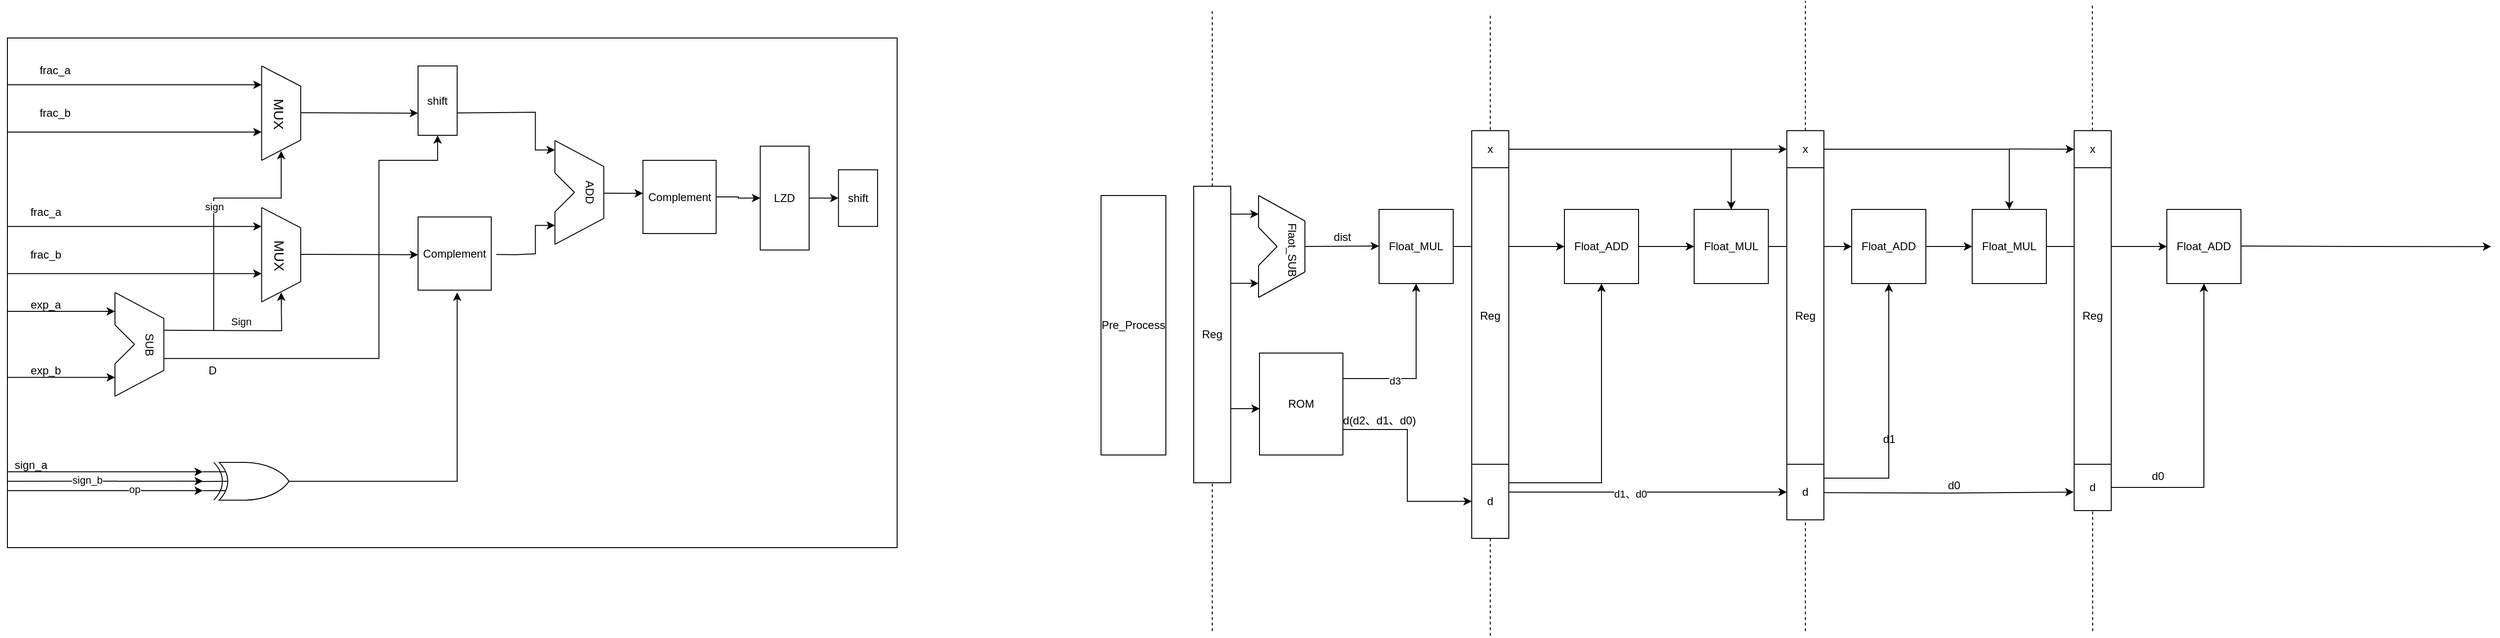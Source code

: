 <mxfile version="22.1.2" type="device">
  <diagram name="Page-1" id="doDastdoEOmTKRFv8Jxt">
    <mxGraphModel dx="2595" dy="618" grid="1" gridSize="10" guides="1" tooltips="1" connect="1" arrows="1" fold="1" page="1" pageScale="1" pageWidth="850" pageHeight="1100" math="0" shadow="0">
      <root>
        <mxCell id="0" />
        <mxCell id="1" parent="0" />
        <mxCell id="LHvr_J-ciVx7S9QtgNXV-1" value="Pre_Process" style="rounded=0;whiteSpace=wrap;html=1;" parent="1" vertex="1">
          <mxGeometry y="230" width="70" height="280" as="geometry" />
        </mxCell>
        <mxCell id="LHvr_J-ciVx7S9QtgNXV-3" value="" style="group" parent="1" vertex="1" connectable="0">
          <mxGeometry x="170" y="230" width="91" height="110" as="geometry" />
        </mxCell>
        <mxCell id="LHvr_J-ciVx7S9QtgNXV-4" value="" style="endArrow=none;html=1;rounded=0;" parent="LHvr_J-ciVx7S9QtgNXV-3" edge="1">
          <mxGeometry width="50" height="50" relative="1" as="geometry">
            <mxPoint as="sourcePoint" />
            <mxPoint x="50" y="27.5" as="targetPoint" />
          </mxGeometry>
        </mxCell>
        <mxCell id="LHvr_J-ciVx7S9QtgNXV-5" value="" style="endArrow=none;html=1;rounded=0;" parent="LHvr_J-ciVx7S9QtgNXV-3" edge="1">
          <mxGeometry width="50" height="50" relative="1" as="geometry">
            <mxPoint x="50" y="82.5" as="sourcePoint" />
            <mxPoint x="50" y="27.5" as="targetPoint" />
          </mxGeometry>
        </mxCell>
        <mxCell id="LHvr_J-ciVx7S9QtgNXV-6" value="" style="endArrow=none;html=1;rounded=0;" parent="LHvr_J-ciVx7S9QtgNXV-3" edge="1">
          <mxGeometry width="50" height="50" relative="1" as="geometry">
            <mxPoint y="34.375" as="sourcePoint" />
            <mxPoint as="targetPoint" />
          </mxGeometry>
        </mxCell>
        <mxCell id="LHvr_J-ciVx7S9QtgNXV-7" value="" style="endArrow=none;html=1;rounded=0;" parent="LHvr_J-ciVx7S9QtgNXV-3" edge="1">
          <mxGeometry width="50" height="50" relative="1" as="geometry">
            <mxPoint y="110" as="sourcePoint" />
            <mxPoint y="75.625" as="targetPoint" />
          </mxGeometry>
        </mxCell>
        <mxCell id="LHvr_J-ciVx7S9QtgNXV-8" value="" style="endArrow=none;html=1;rounded=0;" parent="LHvr_J-ciVx7S9QtgNXV-3" edge="1">
          <mxGeometry width="50" height="50" relative="1" as="geometry">
            <mxPoint y="110" as="sourcePoint" />
            <mxPoint x="50" y="82.5" as="targetPoint" />
          </mxGeometry>
        </mxCell>
        <mxCell id="LHvr_J-ciVx7S9QtgNXV-9" value="" style="endArrow=none;html=1;rounded=0;" parent="LHvr_J-ciVx7S9QtgNXV-3" edge="1">
          <mxGeometry width="50" height="50" relative="1" as="geometry">
            <mxPoint y="75.625" as="sourcePoint" />
            <mxPoint x="20" y="55" as="targetPoint" />
          </mxGeometry>
        </mxCell>
        <mxCell id="LHvr_J-ciVx7S9QtgNXV-10" value="" style="endArrow=none;html=1;rounded=0;" parent="LHvr_J-ciVx7S9QtgNXV-3" edge="1">
          <mxGeometry width="50" height="50" relative="1" as="geometry">
            <mxPoint y="34.375" as="sourcePoint" />
            <mxPoint x="20" y="55" as="targetPoint" />
          </mxGeometry>
        </mxCell>
        <mxCell id="LHvr_J-ciVx7S9QtgNXV-11" value="&lt;span style=&quot;white-space: pre;&quot;&gt;&#x9;&lt;/span&gt;Flaot_SUB" style="text;html=1;align=center;verticalAlign=middle;resizable=0;points=[];autosize=1;strokeColor=none;fillColor=none;rotation=90;" parent="LHvr_J-ciVx7S9QtgNXV-3" vertex="1">
          <mxGeometry x="-19" y="30" width="110" height="30" as="geometry" />
        </mxCell>
        <mxCell id="LHvr_J-ciVx7S9QtgNXV-97" style="edgeStyle=orthogonalEdgeStyle;rounded=0;orthogonalLoop=1;jettySize=auto;html=1;exitX=1;exitY=0.75;exitDx=0;exitDy=0;" parent="1" source="LHvr_J-ciVx7S9QtgNXV-12" edge="1">
          <mxGeometry relative="1" as="geometry">
            <mxPoint x="250.286" y="482.286" as="targetPoint" />
          </mxGeometry>
        </mxCell>
        <mxCell id="LHvr_J-ciVx7S9QtgNXV-102" style="edgeStyle=orthogonalEdgeStyle;rounded=0;orthogonalLoop=1;jettySize=auto;html=1;exitX=1;exitY=0.75;exitDx=0;exitDy=0;entryX=0;entryY=0.5;entryDx=0;entryDy=0;" parent="1" source="LHvr_J-ciVx7S9QtgNXV-12" target="LHvr_J-ciVx7S9QtgNXV-100" edge="1">
          <mxGeometry relative="1" as="geometry" />
        </mxCell>
        <mxCell id="LHvr_J-ciVx7S9QtgNXV-12" value="ROM" style="rounded=0;whiteSpace=wrap;html=1;" parent="1" vertex="1">
          <mxGeometry x="171.0" y="400" width="90" height="110" as="geometry" />
        </mxCell>
        <mxCell id="LHvr_J-ciVx7S9QtgNXV-46" style="edgeStyle=orthogonalEdgeStyle;rounded=0;orthogonalLoop=1;jettySize=auto;html=1;exitX=1;exitY=0.5;exitDx=0;exitDy=0;entryX=0;entryY=0.5;entryDx=0;entryDy=0;" parent="1" source="LHvr_J-ciVx7S9QtgNXV-20" target="LHvr_J-ciVx7S9QtgNXV-42" edge="1">
          <mxGeometry relative="1" as="geometry" />
        </mxCell>
        <mxCell id="LHvr_J-ciVx7S9QtgNXV-20" value="Float_MUL" style="whiteSpace=wrap;html=1;aspect=fixed;" parent="1" vertex="1">
          <mxGeometry x="300" y="245" width="80" height="80" as="geometry" />
        </mxCell>
        <mxCell id="LHvr_J-ciVx7S9QtgNXV-22" style="edgeStyle=orthogonalEdgeStyle;rounded=0;orthogonalLoop=1;jettySize=auto;html=1;exitX=1;exitY=0.25;exitDx=0;exitDy=0;entryX=0.5;entryY=1;entryDx=0;entryDy=0;" parent="1" source="LHvr_J-ciVx7S9QtgNXV-12" target="LHvr_J-ciVx7S9QtgNXV-20" edge="1">
          <mxGeometry relative="1" as="geometry">
            <mxPoint x="340" y="400.0" as="sourcePoint" />
          </mxGeometry>
        </mxCell>
        <mxCell id="LHvr_J-ciVx7S9QtgNXV-96" value="d3" style="edgeLabel;html=1;align=center;verticalAlign=middle;resizable=0;points=[];" parent="LHvr_J-ciVx7S9QtgNXV-22" vertex="1" connectable="0">
          <mxGeometry x="-0.39" y="-2" relative="1" as="geometry">
            <mxPoint as="offset" />
          </mxGeometry>
        </mxCell>
        <mxCell id="LHvr_J-ciVx7S9QtgNXV-23" value="" style="edgeStyle=none;orthogonalLoop=1;jettySize=auto;html=1;rounded=0;exitX=0.591;exitY=0.05;exitDx=0;exitDy=0;exitPerimeter=0;entryX=0;entryY=0.5;entryDx=0;entryDy=0;" parent="1" source="LHvr_J-ciVx7S9QtgNXV-11" edge="1">
          <mxGeometry width="80" relative="1" as="geometry">
            <mxPoint x="221" y="285.5" as="sourcePoint" />
            <mxPoint x="300" y="284.5" as="targetPoint" />
            <Array as="points" />
          </mxGeometry>
        </mxCell>
        <mxCell id="LHvr_J-ciVx7S9QtgNXV-73" style="edgeStyle=orthogonalEdgeStyle;rounded=0;orthogonalLoop=1;jettySize=auto;html=1;exitX=1;exitY=0.5;exitDx=0;exitDy=0;entryX=0;entryY=0.5;entryDx=0;entryDy=0;" parent="1" source="LHvr_J-ciVx7S9QtgNXV-42" target="LHvr_J-ciVx7S9QtgNXV-72" edge="1">
          <mxGeometry relative="1" as="geometry" />
        </mxCell>
        <mxCell id="LHvr_J-ciVx7S9QtgNXV-42" value="Float_ADD" style="whiteSpace=wrap;html=1;aspect=fixed;" parent="1" vertex="1">
          <mxGeometry x="500" y="245" width="80" height="80" as="geometry" />
        </mxCell>
        <mxCell id="LHvr_J-ciVx7S9QtgNXV-84" style="edgeStyle=orthogonalEdgeStyle;rounded=0;orthogonalLoop=1;jettySize=auto;html=1;exitX=1;exitY=0.5;exitDx=0;exitDy=0;entryX=0.5;entryY=1;entryDx=0;entryDy=0;" parent="1" source="LHvr_J-ciVx7S9QtgNXV-117" target="LHvr_J-ciVx7S9QtgNXV-82" edge="1">
          <mxGeometry relative="1" as="geometry">
            <mxPoint x="1270" y="470.0" as="sourcePoint" />
          </mxGeometry>
        </mxCell>
        <mxCell id="LHvr_J-ciVx7S9QtgNXV-74" style="edgeStyle=orthogonalEdgeStyle;rounded=0;orthogonalLoop=1;jettySize=auto;html=1;entryX=0.5;entryY=0;entryDx=0;entryDy=0;" parent="1" target="LHvr_J-ciVx7S9QtgNXV-72" edge="1">
          <mxGeometry relative="1" as="geometry">
            <mxPoint x="680" y="210" as="sourcePoint" />
          </mxGeometry>
        </mxCell>
        <mxCell id="LHvr_J-ciVx7S9QtgNXV-77" style="edgeStyle=orthogonalEdgeStyle;rounded=0;orthogonalLoop=1;jettySize=auto;html=1;exitX=1;exitY=0.5;exitDx=0;exitDy=0;entryX=0;entryY=0.5;entryDx=0;entryDy=0;" parent="1" source="LHvr_J-ciVx7S9QtgNXV-72" target="LHvr_J-ciVx7S9QtgNXV-75" edge="1">
          <mxGeometry relative="1" as="geometry" />
        </mxCell>
        <mxCell id="LHvr_J-ciVx7S9QtgNXV-72" value="Float_MUL" style="whiteSpace=wrap;html=1;aspect=fixed;" parent="1" vertex="1">
          <mxGeometry x="640" y="245" width="80" height="80" as="geometry" />
        </mxCell>
        <mxCell id="LHvr_J-ciVx7S9QtgNXV-79" style="edgeStyle=orthogonalEdgeStyle;rounded=0;orthogonalLoop=1;jettySize=auto;html=1;exitX=1;exitY=0.5;exitDx=0;exitDy=0;" parent="1" source="LHvr_J-ciVx7S9QtgNXV-75" target="LHvr_J-ciVx7S9QtgNXV-78" edge="1">
          <mxGeometry relative="1" as="geometry" />
        </mxCell>
        <mxCell id="LHvr_J-ciVx7S9QtgNXV-75" value="Float_ADD" style="whiteSpace=wrap;html=1;aspect=fixed;" parent="1" vertex="1">
          <mxGeometry x="810" y="245" width="80" height="80" as="geometry" />
        </mxCell>
        <mxCell id="LHvr_J-ciVx7S9QtgNXV-85" style="edgeStyle=orthogonalEdgeStyle;rounded=0;orthogonalLoop=1;jettySize=auto;html=1;exitX=1;exitY=0.5;exitDx=0;exitDy=0;entryX=0;entryY=0.5;entryDx=0;entryDy=0;" parent="1" source="LHvr_J-ciVx7S9QtgNXV-78" target="LHvr_J-ciVx7S9QtgNXV-82" edge="1">
          <mxGeometry relative="1" as="geometry" />
        </mxCell>
        <mxCell id="LHvr_J-ciVx7S9QtgNXV-78" value="Float_MUL" style="whiteSpace=wrap;html=1;aspect=fixed;" parent="1" vertex="1">
          <mxGeometry x="940" y="245" width="80" height="80" as="geometry" />
        </mxCell>
        <mxCell id="LHvr_J-ciVx7S9QtgNXV-86" style="edgeStyle=orthogonalEdgeStyle;rounded=0;orthogonalLoop=1;jettySize=auto;html=1;exitX=1;exitY=0.5;exitDx=0;exitDy=0;" parent="1" edge="1">
          <mxGeometry relative="1" as="geometry">
            <mxPoint x="1500" y="285.078" as="targetPoint" />
            <mxPoint x="1230" y="284.49" as="sourcePoint" />
          </mxGeometry>
        </mxCell>
        <mxCell id="LHvr_J-ciVx7S9QtgNXV-82" value="Float_ADD" style="whiteSpace=wrap;html=1;aspect=fixed;" parent="1" vertex="1">
          <mxGeometry x="1150" y="245" width="80" height="80" as="geometry" />
        </mxCell>
        <mxCell id="LHvr_J-ciVx7S9QtgNXV-88" value="" style="endArrow=none;dashed=1;html=1;rounded=0;" parent="1" edge="1">
          <mxGeometry width="50" height="50" relative="1" as="geometry">
            <mxPoint x="120" y="700" as="sourcePoint" />
            <mxPoint x="120" y="30" as="targetPoint" />
          </mxGeometry>
        </mxCell>
        <mxCell id="LHvr_J-ciVx7S9QtgNXV-90" value="" style="endArrow=none;dashed=1;html=1;rounded=0;" parent="1" edge="1">
          <mxGeometry width="50" height="50" relative="1" as="geometry">
            <mxPoint x="420" y="705" as="sourcePoint" />
            <mxPoint x="420" y="35" as="targetPoint" />
          </mxGeometry>
        </mxCell>
        <mxCell id="LHvr_J-ciVx7S9QtgNXV-91" value="" style="endArrow=none;dashed=1;html=1;rounded=0;" parent="1" source="LHvr_J-ciVx7S9QtgNXV-105" edge="1">
          <mxGeometry width="50" height="50" relative="1" as="geometry">
            <mxPoint x="760" y="690" as="sourcePoint" />
            <mxPoint x="760" y="20" as="targetPoint" />
          </mxGeometry>
        </mxCell>
        <mxCell id="LHvr_J-ciVx7S9QtgNXV-92" value="" style="endArrow=none;dashed=1;html=1;rounded=0;" parent="1" edge="1">
          <mxGeometry width="50" height="50" relative="1" as="geometry">
            <mxPoint x="1070" y="700" as="sourcePoint" />
            <mxPoint x="1069.66" y="25" as="targetPoint" />
          </mxGeometry>
        </mxCell>
        <mxCell id="LHvr_J-ciVx7S9QtgNXV-93" value="Reg" style="rounded=0;whiteSpace=wrap;html=1;" parent="1" vertex="1">
          <mxGeometry x="400" y="200" width="40" height="320" as="geometry" />
        </mxCell>
        <mxCell id="LHvr_J-ciVx7S9QtgNXV-116" style="edgeStyle=orthogonalEdgeStyle;rounded=0;orthogonalLoop=1;jettySize=auto;html=1;exitX=1;exitY=0.5;exitDx=0;exitDy=0;entryX=0.5;entryY=0;entryDx=0;entryDy=0;" parent="1" source="LHvr_J-ciVx7S9QtgNXV-99" target="LHvr_J-ciVx7S9QtgNXV-72" edge="1">
          <mxGeometry relative="1" as="geometry" />
        </mxCell>
        <mxCell id="LHvr_J-ciVx7S9QtgNXV-99" value="x" style="rounded=0;whiteSpace=wrap;html=1;" parent="1" vertex="1">
          <mxGeometry x="400" y="160" width="40" height="40" as="geometry" />
        </mxCell>
        <mxCell id="LHvr_J-ciVx7S9QtgNXV-113" style="edgeStyle=orthogonalEdgeStyle;rounded=0;orthogonalLoop=1;jettySize=auto;html=1;exitX=1;exitY=0.25;exitDx=0;exitDy=0;entryX=0.5;entryY=1;entryDx=0;entryDy=0;" parent="1" source="LHvr_J-ciVx7S9QtgNXV-100" target="LHvr_J-ciVx7S9QtgNXV-42" edge="1">
          <mxGeometry relative="1" as="geometry" />
        </mxCell>
        <mxCell id="LHvr_J-ciVx7S9QtgNXV-100" value="d" style="rounded=0;whiteSpace=wrap;html=1;" parent="1" vertex="1">
          <mxGeometry x="400" y="520" width="40" height="80" as="geometry" />
        </mxCell>
        <mxCell id="LHvr_J-ciVx7S9QtgNXV-103" value="d(d2、d1、d0)" style="text;html=1;align=center;verticalAlign=middle;resizable=0;points=[];autosize=1;strokeColor=none;fillColor=none;" parent="1" vertex="1">
          <mxGeometry x="250" y="458" width="100" height="30" as="geometry" />
        </mxCell>
        <mxCell id="LHvr_J-ciVx7S9QtgNXV-107" value="" style="endArrow=none;dashed=1;html=1;rounded=0;" parent="1" target="LHvr_J-ciVx7S9QtgNXV-104" edge="1">
          <mxGeometry width="50" height="50" relative="1" as="geometry">
            <mxPoint x="760" y="700" as="sourcePoint" />
            <mxPoint x="760" y="20" as="targetPoint" />
          </mxGeometry>
        </mxCell>
        <mxCell id="LHvr_J-ciVx7S9QtgNXV-114" style="edgeStyle=orthogonalEdgeStyle;rounded=0;orthogonalLoop=1;jettySize=auto;html=1;exitX=1;exitY=0.25;exitDx=0;exitDy=0;entryX=0.5;entryY=1;entryDx=0;entryDy=0;" parent="1" source="LHvr_J-ciVx7S9QtgNXV-106" target="LHvr_J-ciVx7S9QtgNXV-75" edge="1">
          <mxGeometry relative="1" as="geometry" />
        </mxCell>
        <mxCell id="LHvr_J-ciVx7S9QtgNXV-106" value="d" style="rounded=0;whiteSpace=wrap;html=1;" parent="1" vertex="1">
          <mxGeometry x="740" y="520" width="40" height="60" as="geometry" />
        </mxCell>
        <mxCell id="LHvr_J-ciVx7S9QtgNXV-104" value="Reg" style="rounded=0;whiteSpace=wrap;html=1;" parent="1" vertex="1">
          <mxGeometry x="740" y="200" width="40" height="320" as="geometry" />
        </mxCell>
        <mxCell id="LHvr_J-ciVx7S9QtgNXV-108" value="" style="endArrow=none;dashed=1;html=1;rounded=0;" parent="1" source="LHvr_J-ciVx7S9QtgNXV-104" target="LHvr_J-ciVx7S9QtgNXV-105" edge="1">
          <mxGeometry width="50" height="50" relative="1" as="geometry">
            <mxPoint x="760" y="205" as="sourcePoint" />
            <mxPoint x="760" y="20" as="targetPoint" />
          </mxGeometry>
        </mxCell>
        <mxCell id="LHvr_J-ciVx7S9QtgNXV-115" style="edgeStyle=orthogonalEdgeStyle;rounded=0;orthogonalLoop=1;jettySize=auto;html=1;exitX=1;exitY=0.5;exitDx=0;exitDy=0;entryX=0.5;entryY=0;entryDx=0;entryDy=0;" parent="1" source="LHvr_J-ciVx7S9QtgNXV-105" target="LHvr_J-ciVx7S9QtgNXV-78" edge="1">
          <mxGeometry relative="1" as="geometry">
            <mxPoint x="1000.0" y="210.0" as="targetPoint" />
          </mxGeometry>
        </mxCell>
        <mxCell id="LHvr_J-ciVx7S9QtgNXV-105" value="x" style="rounded=0;whiteSpace=wrap;html=1;" parent="1" vertex="1">
          <mxGeometry x="740" y="160" width="40" height="40" as="geometry" />
        </mxCell>
        <mxCell id="LHvr_J-ciVx7S9QtgNXV-110" value="" style="edgeStyle=none;orthogonalLoop=1;jettySize=auto;html=1;rounded=0;exitX=1.005;exitY=0.375;exitDx=0;exitDy=0;exitPerimeter=0;" parent="1" source="LHvr_J-ciVx7S9QtgNXV-100" target="LHvr_J-ciVx7S9QtgNXV-106" edge="1">
          <mxGeometry width="80" relative="1" as="geometry">
            <mxPoint x="460" y="550" as="sourcePoint" />
            <mxPoint x="700" y="540" as="targetPoint" />
            <Array as="points" />
          </mxGeometry>
        </mxCell>
        <mxCell id="LHvr_J-ciVx7S9QtgNXV-112" value="d1、d0" style="edgeLabel;html=1;align=center;verticalAlign=middle;resizable=0;points=[];" parent="LHvr_J-ciVx7S9QtgNXV-110" vertex="1" connectable="0">
          <mxGeometry x="-0.125" y="-2" relative="1" as="geometry">
            <mxPoint as="offset" />
          </mxGeometry>
        </mxCell>
        <mxCell id="LHvr_J-ciVx7S9QtgNXV-117" value="d" style="rounded=0;whiteSpace=wrap;html=1;" parent="1" vertex="1">
          <mxGeometry x="1050" y="520" width="40" height="50" as="geometry" />
        </mxCell>
        <mxCell id="LHvr_J-ciVx7S9QtgNXV-118" value="Reg" style="rounded=0;whiteSpace=wrap;html=1;" parent="1" vertex="1">
          <mxGeometry x="1050" y="200" width="40" height="320" as="geometry" />
        </mxCell>
        <mxCell id="LHvr_J-ciVx7S9QtgNXV-119" value="x" style="rounded=0;whiteSpace=wrap;html=1;" parent="1" vertex="1">
          <mxGeometry x="1050" y="160" width="40" height="40" as="geometry" />
        </mxCell>
        <mxCell id="LHvr_J-ciVx7S9QtgNXV-120" style="edgeStyle=orthogonalEdgeStyle;rounded=0;orthogonalLoop=1;jettySize=auto;html=1;exitX=1;exitY=0.5;exitDx=0;exitDy=0;entryX=-0.015;entryY=0.589;entryDx=0;entryDy=0;entryPerimeter=0;" parent="1" edge="1">
          <mxGeometry relative="1" as="geometry">
            <mxPoint x="780" y="550.6" as="sourcePoint" />
            <mxPoint x="1049.4" y="550.05" as="targetPoint" />
          </mxGeometry>
        </mxCell>
        <mxCell id="LHvr_J-ciVx7S9QtgNXV-121" value="d0" style="text;html=1;align=center;verticalAlign=middle;resizable=0;points=[];autosize=1;strokeColor=none;fillColor=none;" parent="1" vertex="1">
          <mxGeometry x="900" y="528" width="40" height="30" as="geometry" />
        </mxCell>
        <mxCell id="LHvr_J-ciVx7S9QtgNXV-122" value="" style="edgeStyle=none;orthogonalLoop=1;jettySize=auto;html=1;rounded=0;entryX=0;entryY=0.5;entryDx=0;entryDy=0;" parent="1" target="LHvr_J-ciVx7S9QtgNXV-105" edge="1">
          <mxGeometry width="80" relative="1" as="geometry">
            <mxPoint x="680" y="180" as="sourcePoint" />
            <mxPoint x="700" y="150" as="targetPoint" />
            <Array as="points" />
          </mxGeometry>
        </mxCell>
        <mxCell id="LHvr_J-ciVx7S9QtgNXV-123" value="" style="edgeStyle=none;orthogonalLoop=1;jettySize=auto;html=1;rounded=0;entryX=0;entryY=0.5;entryDx=0;entryDy=0;" parent="1" target="LHvr_J-ciVx7S9QtgNXV-119" edge="1">
          <mxGeometry width="80" relative="1" as="geometry">
            <mxPoint x="980" y="179.76" as="sourcePoint" />
            <mxPoint x="1040" y="179.76" as="targetPoint" />
            <Array as="points" />
          </mxGeometry>
        </mxCell>
        <mxCell id="LHvr_J-ciVx7S9QtgNXV-124" value="d1" style="text;html=1;align=center;verticalAlign=middle;resizable=0;points=[];autosize=1;strokeColor=none;fillColor=none;" parent="1" vertex="1">
          <mxGeometry x="830" y="478" width="40" height="30" as="geometry" />
        </mxCell>
        <mxCell id="LHvr_J-ciVx7S9QtgNXV-125" value="d0" style="text;html=1;align=center;verticalAlign=middle;resizable=0;points=[];autosize=1;strokeColor=none;fillColor=none;" parent="1" vertex="1">
          <mxGeometry x="1120" y="518" width="40" height="30" as="geometry" />
        </mxCell>
        <mxCell id="LHvr_J-ciVx7S9QtgNXV-126" value="Reg" style="rounded=0;whiteSpace=wrap;html=1;" parent="1" vertex="1">
          <mxGeometry x="100" y="220" width="40" height="320" as="geometry" />
        </mxCell>
        <mxCell id="LHvr_J-ciVx7S9QtgNXV-127" value="" style="edgeStyle=none;orthogonalLoop=1;jettySize=auto;html=1;rounded=0;exitX=1.004;exitY=0.094;exitDx=0;exitDy=0;exitPerimeter=0;" parent="1" source="LHvr_J-ciVx7S9QtgNXV-126" edge="1">
          <mxGeometry width="80" relative="1" as="geometry">
            <mxPoint x="140" y="245.0" as="sourcePoint" />
            <mxPoint x="170" y="250" as="targetPoint" />
            <Array as="points" />
          </mxGeometry>
        </mxCell>
        <mxCell id="LHvr_J-ciVx7S9QtgNXV-128" value="" style="edgeStyle=none;orthogonalLoop=1;jettySize=auto;html=1;rounded=0;exitX=1.004;exitY=0.094;exitDx=0;exitDy=0;exitPerimeter=0;" parent="1" edge="1">
          <mxGeometry width="80" relative="1" as="geometry">
            <mxPoint x="140" y="324.81" as="sourcePoint" />
            <mxPoint x="170" y="324.81" as="targetPoint" />
            <Array as="points" />
          </mxGeometry>
        </mxCell>
        <mxCell id="LHvr_J-ciVx7S9QtgNXV-129" style="edgeStyle=orthogonalEdgeStyle;rounded=0;orthogonalLoop=1;jettySize=auto;html=1;exitX=1;exitY=0.75;exitDx=0;exitDy=0;entryX=0.003;entryY=0.549;entryDx=0;entryDy=0;entryPerimeter=0;" parent="1" source="LHvr_J-ciVx7S9QtgNXV-126" target="LHvr_J-ciVx7S9QtgNXV-12" edge="1">
          <mxGeometry relative="1" as="geometry" />
        </mxCell>
        <mxCell id="LHvr_J-ciVx7S9QtgNXV-339" value="" style="group" parent="1" vertex="1" connectable="0">
          <mxGeometry x="-1180" y="60" width="960" height="550" as="geometry" />
        </mxCell>
        <mxCell id="LHvr_J-ciVx7S9QtgNXV-201" value="" style="rounded=0;whiteSpace=wrap;html=1;" parent="LHvr_J-ciVx7S9QtgNXV-339" vertex="1">
          <mxGeometry width="960" height="550" as="geometry" />
        </mxCell>
        <mxCell id="LHvr_J-ciVx7S9QtgNXV-269" value="" style="group" parent="LHvr_J-ciVx7S9QtgNXV-339" vertex="1" connectable="0">
          <mxGeometry y="19.996" width="938.901" height="478.704" as="geometry" />
        </mxCell>
        <mxCell id="LHvr_J-ciVx7S9QtgNXV-270" value="" style="group" parent="LHvr_J-ciVx7S9QtgNXV-269" vertex="1" connectable="0">
          <mxGeometry width="938.901" height="478.704" as="geometry" />
        </mxCell>
        <mxCell id="LHvr_J-ciVx7S9QtgNXV-271" value="" style="group" parent="LHvr_J-ciVx7S9QtgNXV-270" vertex="1" connectable="0">
          <mxGeometry x="116.044" y="254.63" width="64.352" height="112.037" as="geometry" />
        </mxCell>
        <mxCell id="LHvr_J-ciVx7S9QtgNXV-272" value="" style="endArrow=none;html=1;rounded=0;" parent="LHvr_J-ciVx7S9QtgNXV-271" edge="1">
          <mxGeometry width="50" height="50" relative="1" as="geometry">
            <mxPoint as="sourcePoint" />
            <mxPoint x="52.747" y="28.009" as="targetPoint" />
          </mxGeometry>
        </mxCell>
        <mxCell id="LHvr_J-ciVx7S9QtgNXV-273" value="" style="endArrow=none;html=1;rounded=0;" parent="LHvr_J-ciVx7S9QtgNXV-271" edge="1">
          <mxGeometry width="50" height="50" relative="1" as="geometry">
            <mxPoint x="52.747" y="84.028" as="sourcePoint" />
            <mxPoint x="52.747" y="28.009" as="targetPoint" />
          </mxGeometry>
        </mxCell>
        <mxCell id="LHvr_J-ciVx7S9QtgNXV-274" value="" style="endArrow=none;html=1;rounded=0;" parent="LHvr_J-ciVx7S9QtgNXV-271" edge="1">
          <mxGeometry width="50" height="50" relative="1" as="geometry">
            <mxPoint y="35.012" as="sourcePoint" />
            <mxPoint as="targetPoint" />
          </mxGeometry>
        </mxCell>
        <mxCell id="LHvr_J-ciVx7S9QtgNXV-275" value="" style="endArrow=none;html=1;rounded=0;" parent="LHvr_J-ciVx7S9QtgNXV-271" edge="1">
          <mxGeometry width="50" height="50" relative="1" as="geometry">
            <mxPoint y="112.037" as="sourcePoint" />
            <mxPoint y="77.025" as="targetPoint" />
          </mxGeometry>
        </mxCell>
        <mxCell id="LHvr_J-ciVx7S9QtgNXV-276" value="" style="endArrow=none;html=1;rounded=0;" parent="LHvr_J-ciVx7S9QtgNXV-271" edge="1">
          <mxGeometry width="50" height="50" relative="1" as="geometry">
            <mxPoint y="112.037" as="sourcePoint" />
            <mxPoint x="52.747" y="84.028" as="targetPoint" />
          </mxGeometry>
        </mxCell>
        <mxCell id="LHvr_J-ciVx7S9QtgNXV-277" value="" style="endArrow=none;html=1;rounded=0;" parent="LHvr_J-ciVx7S9QtgNXV-271" edge="1">
          <mxGeometry width="50" height="50" relative="1" as="geometry">
            <mxPoint y="77.025" as="sourcePoint" />
            <mxPoint x="21.099" y="56.019" as="targetPoint" />
          </mxGeometry>
        </mxCell>
        <mxCell id="LHvr_J-ciVx7S9QtgNXV-278" value="" style="endArrow=none;html=1;rounded=0;" parent="LHvr_J-ciVx7S9QtgNXV-271" edge="1">
          <mxGeometry width="50" height="50" relative="1" as="geometry">
            <mxPoint y="35.012" as="sourcePoint" />
            <mxPoint x="21.099" y="56.019" as="targetPoint" />
          </mxGeometry>
        </mxCell>
        <mxCell id="LHvr_J-ciVx7S9QtgNXV-279" value="SUB" style="text;html=1;align=center;verticalAlign=middle;resizable=0;points=[];autosize=1;strokeColor=none;fillColor=none;rotation=90;" parent="LHvr_J-ciVx7S9QtgNXV-271" vertex="1">
          <mxGeometry x="11.604" y="40.741" width="50" height="30" as="geometry" />
        </mxCell>
        <mxCell id="LHvr_J-ciVx7S9QtgNXV-280" value="" style="group" parent="LHvr_J-ciVx7S9QtgNXV-270" vertex="1" connectable="0">
          <mxGeometry x="274.286" y="162.963" width="42.198" height="101.852" as="geometry" />
        </mxCell>
        <mxCell id="LHvr_J-ciVx7S9QtgNXV-281" value="" style="endArrow=none;html=1;rounded=0;" parent="LHvr_J-ciVx7S9QtgNXV-280" edge="1">
          <mxGeometry width="50" height="50" relative="1" as="geometry">
            <mxPoint as="sourcePoint" />
            <mxPoint x="42.198" y="21.825" as="targetPoint" />
          </mxGeometry>
        </mxCell>
        <mxCell id="LHvr_J-ciVx7S9QtgNXV-282" value="" style="endArrow=none;html=1;rounded=0;" parent="LHvr_J-ciVx7S9QtgNXV-280" edge="1">
          <mxGeometry width="50" height="50" relative="1" as="geometry">
            <mxPoint x="42.198" y="21.825" as="sourcePoint" />
            <mxPoint x="42.198" y="80.026" as="targetPoint" />
          </mxGeometry>
        </mxCell>
        <mxCell id="LHvr_J-ciVx7S9QtgNXV-283" value="" style="endArrow=none;html=1;rounded=0;" parent="LHvr_J-ciVx7S9QtgNXV-280" edge="1">
          <mxGeometry width="50" height="50" relative="1" as="geometry">
            <mxPoint x="42.198" y="80.026" as="sourcePoint" />
            <mxPoint y="101.852" as="targetPoint" />
          </mxGeometry>
        </mxCell>
        <mxCell id="LHvr_J-ciVx7S9QtgNXV-284" value="" style="endArrow=none;html=1;rounded=0;" parent="LHvr_J-ciVx7S9QtgNXV-280" edge="1">
          <mxGeometry width="50" height="50" relative="1" as="geometry">
            <mxPoint as="sourcePoint" />
            <mxPoint y="101.852" as="targetPoint" />
          </mxGeometry>
        </mxCell>
        <mxCell id="LHvr_J-ciVx7S9QtgNXV-285" value="&lt;font style=&quot;font-size: 15px;&quot;&gt;MUX&lt;/font&gt;" style="text;html=1;align=center;verticalAlign=middle;resizable=0;points=[];autosize=1;strokeColor=none;fillColor=none;strokeWidth=4;rotation=90;" parent="LHvr_J-ciVx7S9QtgNXV-280" vertex="1">
          <mxGeometry x="-10.549" y="36.376" width="60" height="30" as="geometry" />
        </mxCell>
        <mxCell id="LHvr_J-ciVx7S9QtgNXV-286" value="Sign" style="edgeStyle=orthogonalEdgeStyle;orthogonalLoop=1;jettySize=auto;html=1;rounded=0;" parent="LHvr_J-ciVx7S9QtgNXV-270" edge="1">
          <mxGeometry x="-0.007" y="10" width="80" relative="1" as="geometry">
            <mxPoint x="168.791" y="295.37" as="sourcePoint" />
            <mxPoint x="295.385" y="254.63" as="targetPoint" />
            <mxPoint as="offset" />
          </mxGeometry>
        </mxCell>
        <mxCell id="LHvr_J-ciVx7S9QtgNXV-287" value="sign" style="edgeStyle=elbowEdgeStyle;orthogonalLoop=1;jettySize=auto;html=1;rounded=0;elbow=vertical;" parent="LHvr_J-ciVx7S9QtgNXV-270" edge="1">
          <mxGeometry width="80" relative="1" as="geometry">
            <mxPoint x="222.593" y="295.37" as="sourcePoint" />
            <mxPoint x="295.385" y="101.852" as="targetPoint" />
            <Array as="points">
              <mxPoint x="253.187" y="152.778" />
            </Array>
          </mxGeometry>
        </mxCell>
        <mxCell id="LHvr_J-ciVx7S9QtgNXV-288" value="" style="group" parent="LHvr_J-ciVx7S9QtgNXV-270" vertex="1" connectable="0">
          <mxGeometry x="274.286" y="10.185" width="42.198" height="101.852" as="geometry" />
        </mxCell>
        <mxCell id="LHvr_J-ciVx7S9QtgNXV-289" value="" style="endArrow=none;html=1;rounded=0;" parent="LHvr_J-ciVx7S9QtgNXV-288" edge="1">
          <mxGeometry width="50" height="50" relative="1" as="geometry">
            <mxPoint as="sourcePoint" />
            <mxPoint x="42.198" y="21.825" as="targetPoint" />
          </mxGeometry>
        </mxCell>
        <mxCell id="LHvr_J-ciVx7S9QtgNXV-290" value="" style="endArrow=none;html=1;rounded=0;" parent="LHvr_J-ciVx7S9QtgNXV-288" edge="1">
          <mxGeometry width="50" height="50" relative="1" as="geometry">
            <mxPoint x="42.198" y="21.825" as="sourcePoint" />
            <mxPoint x="42.198" y="80.026" as="targetPoint" />
          </mxGeometry>
        </mxCell>
        <mxCell id="LHvr_J-ciVx7S9QtgNXV-291" value="" style="endArrow=none;html=1;rounded=0;" parent="LHvr_J-ciVx7S9QtgNXV-288" edge="1">
          <mxGeometry width="50" height="50" relative="1" as="geometry">
            <mxPoint x="42.198" y="80.026" as="sourcePoint" />
            <mxPoint y="101.852" as="targetPoint" />
          </mxGeometry>
        </mxCell>
        <mxCell id="LHvr_J-ciVx7S9QtgNXV-292" value="" style="endArrow=none;html=1;rounded=0;" parent="LHvr_J-ciVx7S9QtgNXV-288" edge="1">
          <mxGeometry width="50" height="50" relative="1" as="geometry">
            <mxPoint as="sourcePoint" />
            <mxPoint y="101.852" as="targetPoint" />
          </mxGeometry>
        </mxCell>
        <mxCell id="LHvr_J-ciVx7S9QtgNXV-293" value="&lt;font style=&quot;font-size: 15px;&quot;&gt;MUX&lt;/font&gt;" style="text;html=1;align=center;verticalAlign=middle;resizable=0;points=[];autosize=1;strokeColor=none;fillColor=none;strokeWidth=4;rotation=90;" parent="LHvr_J-ciVx7S9QtgNXV-288" vertex="1">
          <mxGeometry x="-10.549" y="36.376" width="60" height="30" as="geometry" />
        </mxCell>
        <mxCell id="LHvr_J-ciVx7S9QtgNXV-294" value="" style="edgeStyle=none;orthogonalLoop=1;jettySize=auto;html=1;rounded=0;" parent="LHvr_J-ciVx7S9QtgNXV-270" edge="1">
          <mxGeometry width="80" relative="1" as="geometry">
            <mxPoint y="30.556" as="sourcePoint" />
            <mxPoint x="274.286" y="30.556" as="targetPoint" />
            <Array as="points" />
          </mxGeometry>
        </mxCell>
        <mxCell id="LHvr_J-ciVx7S9QtgNXV-295" value="" style="edgeStyle=none;orthogonalLoop=1;jettySize=auto;html=1;rounded=0;" parent="LHvr_J-ciVx7S9QtgNXV-270" edge="1">
          <mxGeometry width="80" relative="1" as="geometry">
            <mxPoint y="81.481" as="sourcePoint" />
            <mxPoint x="274.286" y="81.481" as="targetPoint" />
            <Array as="points" />
          </mxGeometry>
        </mxCell>
        <mxCell id="LHvr_J-ciVx7S9QtgNXV-296" value="" style="edgeStyle=none;orthogonalLoop=1;jettySize=auto;html=1;rounded=0;" parent="LHvr_J-ciVx7S9QtgNXV-270" edge="1">
          <mxGeometry width="80" relative="1" as="geometry">
            <mxPoint y="183.333" as="sourcePoint" />
            <mxPoint x="274.286" y="183.333" as="targetPoint" />
            <Array as="points" />
          </mxGeometry>
        </mxCell>
        <mxCell id="LHvr_J-ciVx7S9QtgNXV-297" value="" style="edgeStyle=none;orthogonalLoop=1;jettySize=auto;html=1;rounded=0;" parent="LHvr_J-ciVx7S9QtgNXV-270" edge="1">
          <mxGeometry width="80" relative="1" as="geometry">
            <mxPoint y="234.259" as="sourcePoint" />
            <mxPoint x="274.286" y="234.259" as="targetPoint" />
            <Array as="points" />
          </mxGeometry>
        </mxCell>
        <mxCell id="LHvr_J-ciVx7S9QtgNXV-298" value="frac_a" style="text;html=1;align=center;verticalAlign=middle;resizable=0;points=[];autosize=1;strokeColor=none;fillColor=none;" parent="LHvr_J-ciVx7S9QtgNXV-270" vertex="1">
          <mxGeometry x="10.549" y="152.778" width="60" height="30" as="geometry" />
        </mxCell>
        <mxCell id="LHvr_J-ciVx7S9QtgNXV-299" value="frac_b" style="text;html=1;align=center;verticalAlign=middle;resizable=0;points=[];autosize=1;strokeColor=none;fillColor=none;" parent="LHvr_J-ciVx7S9QtgNXV-270" vertex="1">
          <mxGeometry x="10.549" y="198.611" width="60" height="30" as="geometry" />
        </mxCell>
        <mxCell id="LHvr_J-ciVx7S9QtgNXV-300" value="frac_a" style="text;html=1;align=center;verticalAlign=middle;resizable=0;points=[];autosize=1;strokeColor=none;fillColor=none;" parent="LHvr_J-ciVx7S9QtgNXV-270" vertex="1">
          <mxGeometry x="21.099" width="60" height="30" as="geometry" />
        </mxCell>
        <mxCell id="LHvr_J-ciVx7S9QtgNXV-301" value="frac_b" style="text;html=1;align=center;verticalAlign=middle;resizable=0;points=[];autosize=1;strokeColor=none;fillColor=none;" parent="LHvr_J-ciVx7S9QtgNXV-270" vertex="1">
          <mxGeometry x="21.099" y="45.833" width="60" height="30" as="geometry" />
        </mxCell>
        <mxCell id="LHvr_J-ciVx7S9QtgNXV-302" value="" style="edgeStyle=none;orthogonalLoop=1;jettySize=auto;html=1;rounded=0;" parent="LHvr_J-ciVx7S9QtgNXV-270" edge="1">
          <mxGeometry width="80" relative="1" as="geometry">
            <mxPoint x="316.484" y="60.683" as="sourcePoint" />
            <mxPoint x="443.077" y="61.111" as="targetPoint" />
            <Array as="points" />
          </mxGeometry>
        </mxCell>
        <mxCell id="LHvr_J-ciVx7S9QtgNXV-303" value="" style="edgeStyle=none;orthogonalLoop=1;jettySize=auto;html=1;rounded=0;" parent="LHvr_J-ciVx7S9QtgNXV-270" edge="1">
          <mxGeometry width="80" relative="1" as="geometry">
            <mxPoint x="316.484" y="213.461" as="sourcePoint" />
            <mxPoint x="443.077" y="213.889" as="targetPoint" />
            <Array as="points" />
          </mxGeometry>
        </mxCell>
        <mxCell id="LHvr_J-ciVx7S9QtgNXV-304" value="Complement" style="whiteSpace=wrap;html=1;aspect=fixed;rotation=0;" parent="LHvr_J-ciVx7S9QtgNXV-270" vertex="1">
          <mxGeometry x="443.077" y="173.148" width="79.012" height="79.012" as="geometry" />
        </mxCell>
        <mxCell id="LHvr_J-ciVx7S9QtgNXV-305" value="shift" style="rounded=0;whiteSpace=wrap;html=1;" parent="LHvr_J-ciVx7S9QtgNXV-270" vertex="1">
          <mxGeometry x="443.077" y="10.185" width="42.198" height="74.861" as="geometry" />
        </mxCell>
        <mxCell id="LHvr_J-ciVx7S9QtgNXV-306" value="" style="edgeStyle=none;orthogonalLoop=1;jettySize=auto;html=1;rounded=0;entryX=0.5;entryY=1;entryDx=0;entryDy=0;" parent="LHvr_J-ciVx7S9QtgNXV-270" target="LHvr_J-ciVx7S9QtgNXV-305" edge="1">
          <mxGeometry width="80" relative="1" as="geometry">
            <mxPoint x="168.791" y="325.926" as="sourcePoint" />
            <mxPoint x="495.824" y="112.037" as="targetPoint" />
            <Array as="points">
              <mxPoint x="400.879" y="325.926" />
              <mxPoint x="400.879" y="112.037" />
              <mxPoint x="464.176" y="112.037" />
            </Array>
          </mxGeometry>
        </mxCell>
        <mxCell id="LHvr_J-ciVx7S9QtgNXV-307" value="D" style="text;html=1;align=center;verticalAlign=middle;resizable=0;points=[];autosize=1;strokeColor=none;fillColor=none;" parent="LHvr_J-ciVx7S9QtgNXV-270" vertex="1">
          <mxGeometry x="205.714" y="323.889" width="30" height="30" as="geometry" />
        </mxCell>
        <mxCell id="LHvr_J-ciVx7S9QtgNXV-308" value="" style="edgeStyle=none;orthogonalLoop=1;jettySize=auto;html=1;rounded=0;" parent="LHvr_J-ciVx7S9QtgNXV-270" edge="1">
          <mxGeometry width="80" relative="1" as="geometry">
            <mxPoint y="275" as="sourcePoint" />
            <mxPoint x="116.044" y="275" as="targetPoint" />
            <Array as="points" />
          </mxGeometry>
        </mxCell>
        <mxCell id="LHvr_J-ciVx7S9QtgNXV-309" value="" style="edgeStyle=none;orthogonalLoop=1;jettySize=auto;html=1;rounded=0;" parent="LHvr_J-ciVx7S9QtgNXV-270" edge="1">
          <mxGeometry width="80" relative="1" as="geometry">
            <mxPoint y="346.296" as="sourcePoint" />
            <mxPoint x="116.044" y="346.296" as="targetPoint" />
            <Array as="points" />
          </mxGeometry>
        </mxCell>
        <mxCell id="LHvr_J-ciVx7S9QtgNXV-310" value="exp_a" style="text;html=1;align=center;verticalAlign=middle;resizable=0;points=[];autosize=1;strokeColor=none;fillColor=none;" parent="LHvr_J-ciVx7S9QtgNXV-270" vertex="1">
          <mxGeometry x="10.549" y="252.593" width="60" height="30" as="geometry" />
        </mxCell>
        <mxCell id="LHvr_J-ciVx7S9QtgNXV-311" value="exp_b" style="text;html=1;align=center;verticalAlign=middle;resizable=0;points=[];autosize=1;strokeColor=none;fillColor=none;" parent="LHvr_J-ciVx7S9QtgNXV-270" vertex="1">
          <mxGeometry x="10.549" y="323.889" width="60" height="30" as="geometry" />
        </mxCell>
        <mxCell id="LHvr_J-ciVx7S9QtgNXV-312" value="" style="group" parent="LHvr_J-ciVx7S9QtgNXV-270" vertex="1" connectable="0">
          <mxGeometry x="590.769" y="90.648" width="52.747" height="112.037" as="geometry" />
        </mxCell>
        <mxCell id="LHvr_J-ciVx7S9QtgNXV-313" value="" style="endArrow=none;html=1;rounded=0;" parent="LHvr_J-ciVx7S9QtgNXV-312" edge="1">
          <mxGeometry width="50" height="50" relative="1" as="geometry">
            <mxPoint as="sourcePoint" />
            <mxPoint x="52.747" y="28.009" as="targetPoint" />
          </mxGeometry>
        </mxCell>
        <mxCell id="LHvr_J-ciVx7S9QtgNXV-314" value="" style="endArrow=none;html=1;rounded=0;" parent="LHvr_J-ciVx7S9QtgNXV-312" edge="1">
          <mxGeometry width="50" height="50" relative="1" as="geometry">
            <mxPoint x="52.747" y="84.028" as="sourcePoint" />
            <mxPoint x="52.747" y="28.009" as="targetPoint" />
          </mxGeometry>
        </mxCell>
        <mxCell id="LHvr_J-ciVx7S9QtgNXV-315" value="" style="endArrow=none;html=1;rounded=0;" parent="LHvr_J-ciVx7S9QtgNXV-312" edge="1">
          <mxGeometry width="50" height="50" relative="1" as="geometry">
            <mxPoint y="35.012" as="sourcePoint" />
            <mxPoint as="targetPoint" />
          </mxGeometry>
        </mxCell>
        <mxCell id="LHvr_J-ciVx7S9QtgNXV-316" value="" style="endArrow=none;html=1;rounded=0;" parent="LHvr_J-ciVx7S9QtgNXV-312" edge="1">
          <mxGeometry width="50" height="50" relative="1" as="geometry">
            <mxPoint y="112.037" as="sourcePoint" />
            <mxPoint y="77.025" as="targetPoint" />
          </mxGeometry>
        </mxCell>
        <mxCell id="LHvr_J-ciVx7S9QtgNXV-317" value="" style="endArrow=none;html=1;rounded=0;" parent="LHvr_J-ciVx7S9QtgNXV-312" edge="1">
          <mxGeometry width="50" height="50" relative="1" as="geometry">
            <mxPoint y="112.037" as="sourcePoint" />
            <mxPoint x="52.747" y="84.028" as="targetPoint" />
          </mxGeometry>
        </mxCell>
        <mxCell id="LHvr_J-ciVx7S9QtgNXV-318" value="" style="endArrow=none;html=1;rounded=0;" parent="LHvr_J-ciVx7S9QtgNXV-312" edge="1">
          <mxGeometry width="50" height="50" relative="1" as="geometry">
            <mxPoint y="77.025" as="sourcePoint" />
            <mxPoint x="21.099" y="56.019" as="targetPoint" />
          </mxGeometry>
        </mxCell>
        <mxCell id="LHvr_J-ciVx7S9QtgNXV-319" value="" style="endArrow=none;html=1;rounded=0;" parent="LHvr_J-ciVx7S9QtgNXV-312" edge="1">
          <mxGeometry width="50" height="50" relative="1" as="geometry">
            <mxPoint y="35.012" as="sourcePoint" />
            <mxPoint x="21.099" y="56.019" as="targetPoint" />
          </mxGeometry>
        </mxCell>
        <mxCell id="LHvr_J-ciVx7S9QtgNXV-320" value="ADD" style="text;html=1;align=center;verticalAlign=middle;resizable=0;points=[];autosize=1;strokeColor=none;fillColor=none;rotation=90;" parent="LHvr_J-ciVx7S9QtgNXV-312" vertex="1">
          <mxGeometry x="11.604" y="40.741" width="50" height="30" as="geometry" />
        </mxCell>
        <mxCell id="LHvr_J-ciVx7S9QtgNXV-321" value="" style="edgeStyle=none;orthogonalLoop=1;jettySize=auto;html=1;rounded=0;exitX=0.992;exitY=0.678;exitDx=0;exitDy=0;exitPerimeter=0;" parent="LHvr_J-ciVx7S9QtgNXV-270" source="LHvr_J-ciVx7S9QtgNXV-305" edge="1">
          <mxGeometry width="80" relative="1" as="geometry">
            <mxPoint x="527.473" y="59.797" as="sourcePoint" />
            <mxPoint x="590.769" y="100.833" as="targetPoint" />
            <Array as="points">
              <mxPoint x="569.67" y="60.093" />
              <mxPoint x="569.67" y="100.833" />
            </Array>
          </mxGeometry>
        </mxCell>
        <mxCell id="LHvr_J-ciVx7S9QtgNXV-322" value="" style="edgeStyle=none;orthogonalLoop=1;jettySize=auto;html=1;rounded=0;" parent="LHvr_J-ciVx7S9QtgNXV-270" edge="1">
          <mxGeometry width="80" relative="1" as="geometry">
            <mxPoint x="527.473" y="213.594" as="sourcePoint" />
            <mxPoint x="590.769" y="182.315" as="targetPoint" />
            <Array as="points">
              <mxPoint x="548.571" y="213.889" />
              <mxPoint x="569.67" y="212.87" />
              <mxPoint x="569.67" y="182.315" />
            </Array>
          </mxGeometry>
        </mxCell>
        <mxCell id="LHvr_J-ciVx7S9QtgNXV-323" value="Complement" style="whiteSpace=wrap;html=1;aspect=fixed;rotation=0;" parent="LHvr_J-ciVx7S9QtgNXV-270" vertex="1">
          <mxGeometry x="685.714" y="112.037" width="79.012" height="79.012" as="geometry" />
        </mxCell>
        <mxCell id="LHvr_J-ciVx7S9QtgNXV-324" value="" style="edgeStyle=none;orthogonalLoop=1;jettySize=auto;html=1;rounded=0;exitX=0.523;exitY=-0.023;exitDx=0;exitDy=0;exitPerimeter=0;" parent="LHvr_J-ciVx7S9QtgNXV-270" source="LHvr_J-ciVx7S9QtgNXV-320" edge="1">
          <mxGeometry width="80" relative="1" as="geometry">
            <mxPoint x="654.066" y="142.593" as="sourcePoint" />
            <mxPoint x="685.714" y="147.685" as="targetPoint" />
            <Array as="points" />
          </mxGeometry>
        </mxCell>
        <mxCell id="LHvr_J-ciVx7S9QtgNXV-325" style="edgeStyle=elbowEdgeStyle;rounded=0;orthogonalLoop=1;jettySize=auto;html=1;entryX=0.25;entryY=1;entryDx=0;entryDy=0;exitX=1;exitY=0.5;exitDx=0;exitDy=0;exitPerimeter=0;" parent="LHvr_J-ciVx7S9QtgNXV-270" source="LHvr_J-ciVx7S9QtgNXV-326" edge="1">
          <mxGeometry relative="1" as="geometry">
            <mxPoint x="485.275" y="254.63" as="targetPoint" />
            <mxPoint x="348.132" y="458.333" as="sourcePoint" />
            <Array as="points">
              <mxPoint x="485.275" y="458.333" />
            </Array>
          </mxGeometry>
        </mxCell>
        <mxCell id="LHvr_J-ciVx7S9QtgNXV-326" value="" style="verticalLabelPosition=bottom;shadow=0;dashed=0;align=center;html=1;verticalAlign=top;shape=mxgraph.electrical.logic_gates.logic_gate;operation=xor;" parent="LHvr_J-ciVx7S9QtgNXV-270" vertex="1">
          <mxGeometry x="210.989" y="437.963" width="116.044" height="40.741" as="geometry" />
        </mxCell>
        <mxCell id="LHvr_J-ciVx7S9QtgNXV-327" value="" style="edgeStyle=none;orthogonalLoop=1;jettySize=auto;html=1;rounded=0;entryX=0;entryY=0.25;entryDx=0;entryDy=0;entryPerimeter=0;" parent="LHvr_J-ciVx7S9QtgNXV-270" target="LHvr_J-ciVx7S9QtgNXV-326" edge="1">
          <mxGeometry width="80" relative="1" as="geometry">
            <mxPoint y="448.148" as="sourcePoint" />
            <mxPoint x="200.44" y="437.963" as="targetPoint" />
            <Array as="points" />
          </mxGeometry>
        </mxCell>
        <mxCell id="LHvr_J-ciVx7S9QtgNXV-328" value="" style="endArrow=none;html=1;rounded=0;entryX=0.229;entryY=0.502;entryDx=0;entryDy=0;entryPerimeter=0;" parent="LHvr_J-ciVx7S9QtgNXV-270" target="LHvr_J-ciVx7S9QtgNXV-326" edge="1">
          <mxGeometry width="50" height="50" relative="1" as="geometry">
            <mxPoint x="208.141" y="458.598" as="sourcePoint" />
            <mxPoint x="234.947" y="458.069" as="targetPoint" />
            <Array as="points">
              <mxPoint x="208.141" y="458.598" />
            </Array>
          </mxGeometry>
        </mxCell>
        <mxCell id="LHvr_J-ciVx7S9QtgNXV-329" value="" style="edgeStyle=none;orthogonalLoop=1;jettySize=auto;html=1;rounded=0;entryX=0;entryY=0.25;entryDx=0;entryDy=0;entryPerimeter=0;" parent="LHvr_J-ciVx7S9QtgNXV-270" edge="1">
          <mxGeometry width="80" relative="1" as="geometry">
            <mxPoint x="116.044" y="468.519" as="sourcePoint" />
            <mxPoint x="210.989" y="468.519" as="targetPoint" />
            <Array as="points" />
          </mxGeometry>
        </mxCell>
        <mxCell id="LHvr_J-ciVx7S9QtgNXV-330" value="op" style="edgeLabel;html=1;align=center;verticalAlign=middle;resizable=0;points=[];" parent="LHvr_J-ciVx7S9QtgNXV-329" vertex="1" connectable="0">
          <mxGeometry x="-0.556" y="2" relative="1" as="geometry">
            <mxPoint as="offset" />
          </mxGeometry>
        </mxCell>
        <mxCell id="LHvr_J-ciVx7S9QtgNXV-331" value="" style="edgeStyle=none;orthogonalLoop=1;jettySize=auto;html=1;rounded=0;entryX=0;entryY=0.25;entryDx=0;entryDy=0;entryPerimeter=0;" parent="LHvr_J-ciVx7S9QtgNXV-270" edge="1">
          <mxGeometry width="80" relative="1" as="geometry">
            <mxPoint y="458.333" as="sourcePoint" />
            <mxPoint x="210.989" y="458.303" as="targetPoint" />
            <Array as="points" />
          </mxGeometry>
        </mxCell>
        <mxCell id="LHvr_J-ciVx7S9QtgNXV-332" value="sign_b" style="edgeLabel;html=1;align=center;verticalAlign=middle;resizable=0;points=[];" parent="LHvr_J-ciVx7S9QtgNXV-331" vertex="1" connectable="0">
          <mxGeometry x="-0.19" y="2" relative="1" as="geometry">
            <mxPoint as="offset" />
          </mxGeometry>
        </mxCell>
        <mxCell id="LHvr_J-ciVx7S9QtgNXV-333" value="LZD" style="rounded=0;whiteSpace=wrap;html=1;" parent="LHvr_J-ciVx7S9QtgNXV-270" vertex="1">
          <mxGeometry x="812.308" y="96.759" width="52.747" height="112.037" as="geometry" />
        </mxCell>
        <mxCell id="LHvr_J-ciVx7S9QtgNXV-334" style="edgeStyle=elbowEdgeStyle;rounded=0;orthogonalLoop=1;jettySize=auto;html=1;exitX=1;exitY=0.5;exitDx=0;exitDy=0;entryX=0;entryY=0.5;entryDx=0;entryDy=0;" parent="LHvr_J-ciVx7S9QtgNXV-270" source="LHvr_J-ciVx7S9QtgNXV-323" target="LHvr_J-ciVx7S9QtgNXV-333" edge="1">
          <mxGeometry relative="1" as="geometry" />
        </mxCell>
        <mxCell id="LHvr_J-ciVx7S9QtgNXV-335" value="shift" style="rounded=0;whiteSpace=wrap;html=1;" parent="LHvr_J-ciVx7S9QtgNXV-270" vertex="1">
          <mxGeometry x="896.703" y="122.222" width="42.198" height="61.111" as="geometry" />
        </mxCell>
        <mxCell id="LHvr_J-ciVx7S9QtgNXV-336" style="edgeStyle=elbowEdgeStyle;rounded=0;orthogonalLoop=1;jettySize=auto;html=1;exitX=1;exitY=0.5;exitDx=0;exitDy=0;entryX=0;entryY=0.5;entryDx=0;entryDy=0;" parent="LHvr_J-ciVx7S9QtgNXV-270" source="LHvr_J-ciVx7S9QtgNXV-333" target="LHvr_J-ciVx7S9QtgNXV-335" edge="1">
          <mxGeometry relative="1" as="geometry" />
        </mxCell>
        <mxCell id="LHvr_J-ciVx7S9QtgNXV-337" value="sign_a" style="text;html=1;align=center;verticalAlign=middle;resizable=0;points=[];autosize=1;strokeColor=none;fillColor=none;" parent="LHvr_J-ciVx7S9QtgNXV-270" vertex="1">
          <mxGeometry x="-5.275" y="425.741" width="60" height="30" as="geometry" />
        </mxCell>
        <mxCell id="LHvr_J-ciVx7S9QtgNXV-338" value="" style="endArrow=none;html=1;rounded=0;" parent="LHvr_J-ciVx7S9QtgNXV-269" edge="1">
          <mxGeometry width="50" height="50" relative="1" as="geometry">
            <mxPoint y="468.519" as="sourcePoint" />
            <mxPoint x="116.044" y="468.519" as="targetPoint" />
          </mxGeometry>
        </mxCell>
        <mxCell id="LHvr_J-ciVx7S9QtgNXV-340" value="dist" style="text;html=1;align=center;verticalAlign=middle;resizable=0;points=[];autosize=1;strokeColor=none;fillColor=none;" parent="1" vertex="1">
          <mxGeometry x="240" y="260" width="40" height="30" as="geometry" />
        </mxCell>
      </root>
    </mxGraphModel>
  </diagram>
</mxfile>
